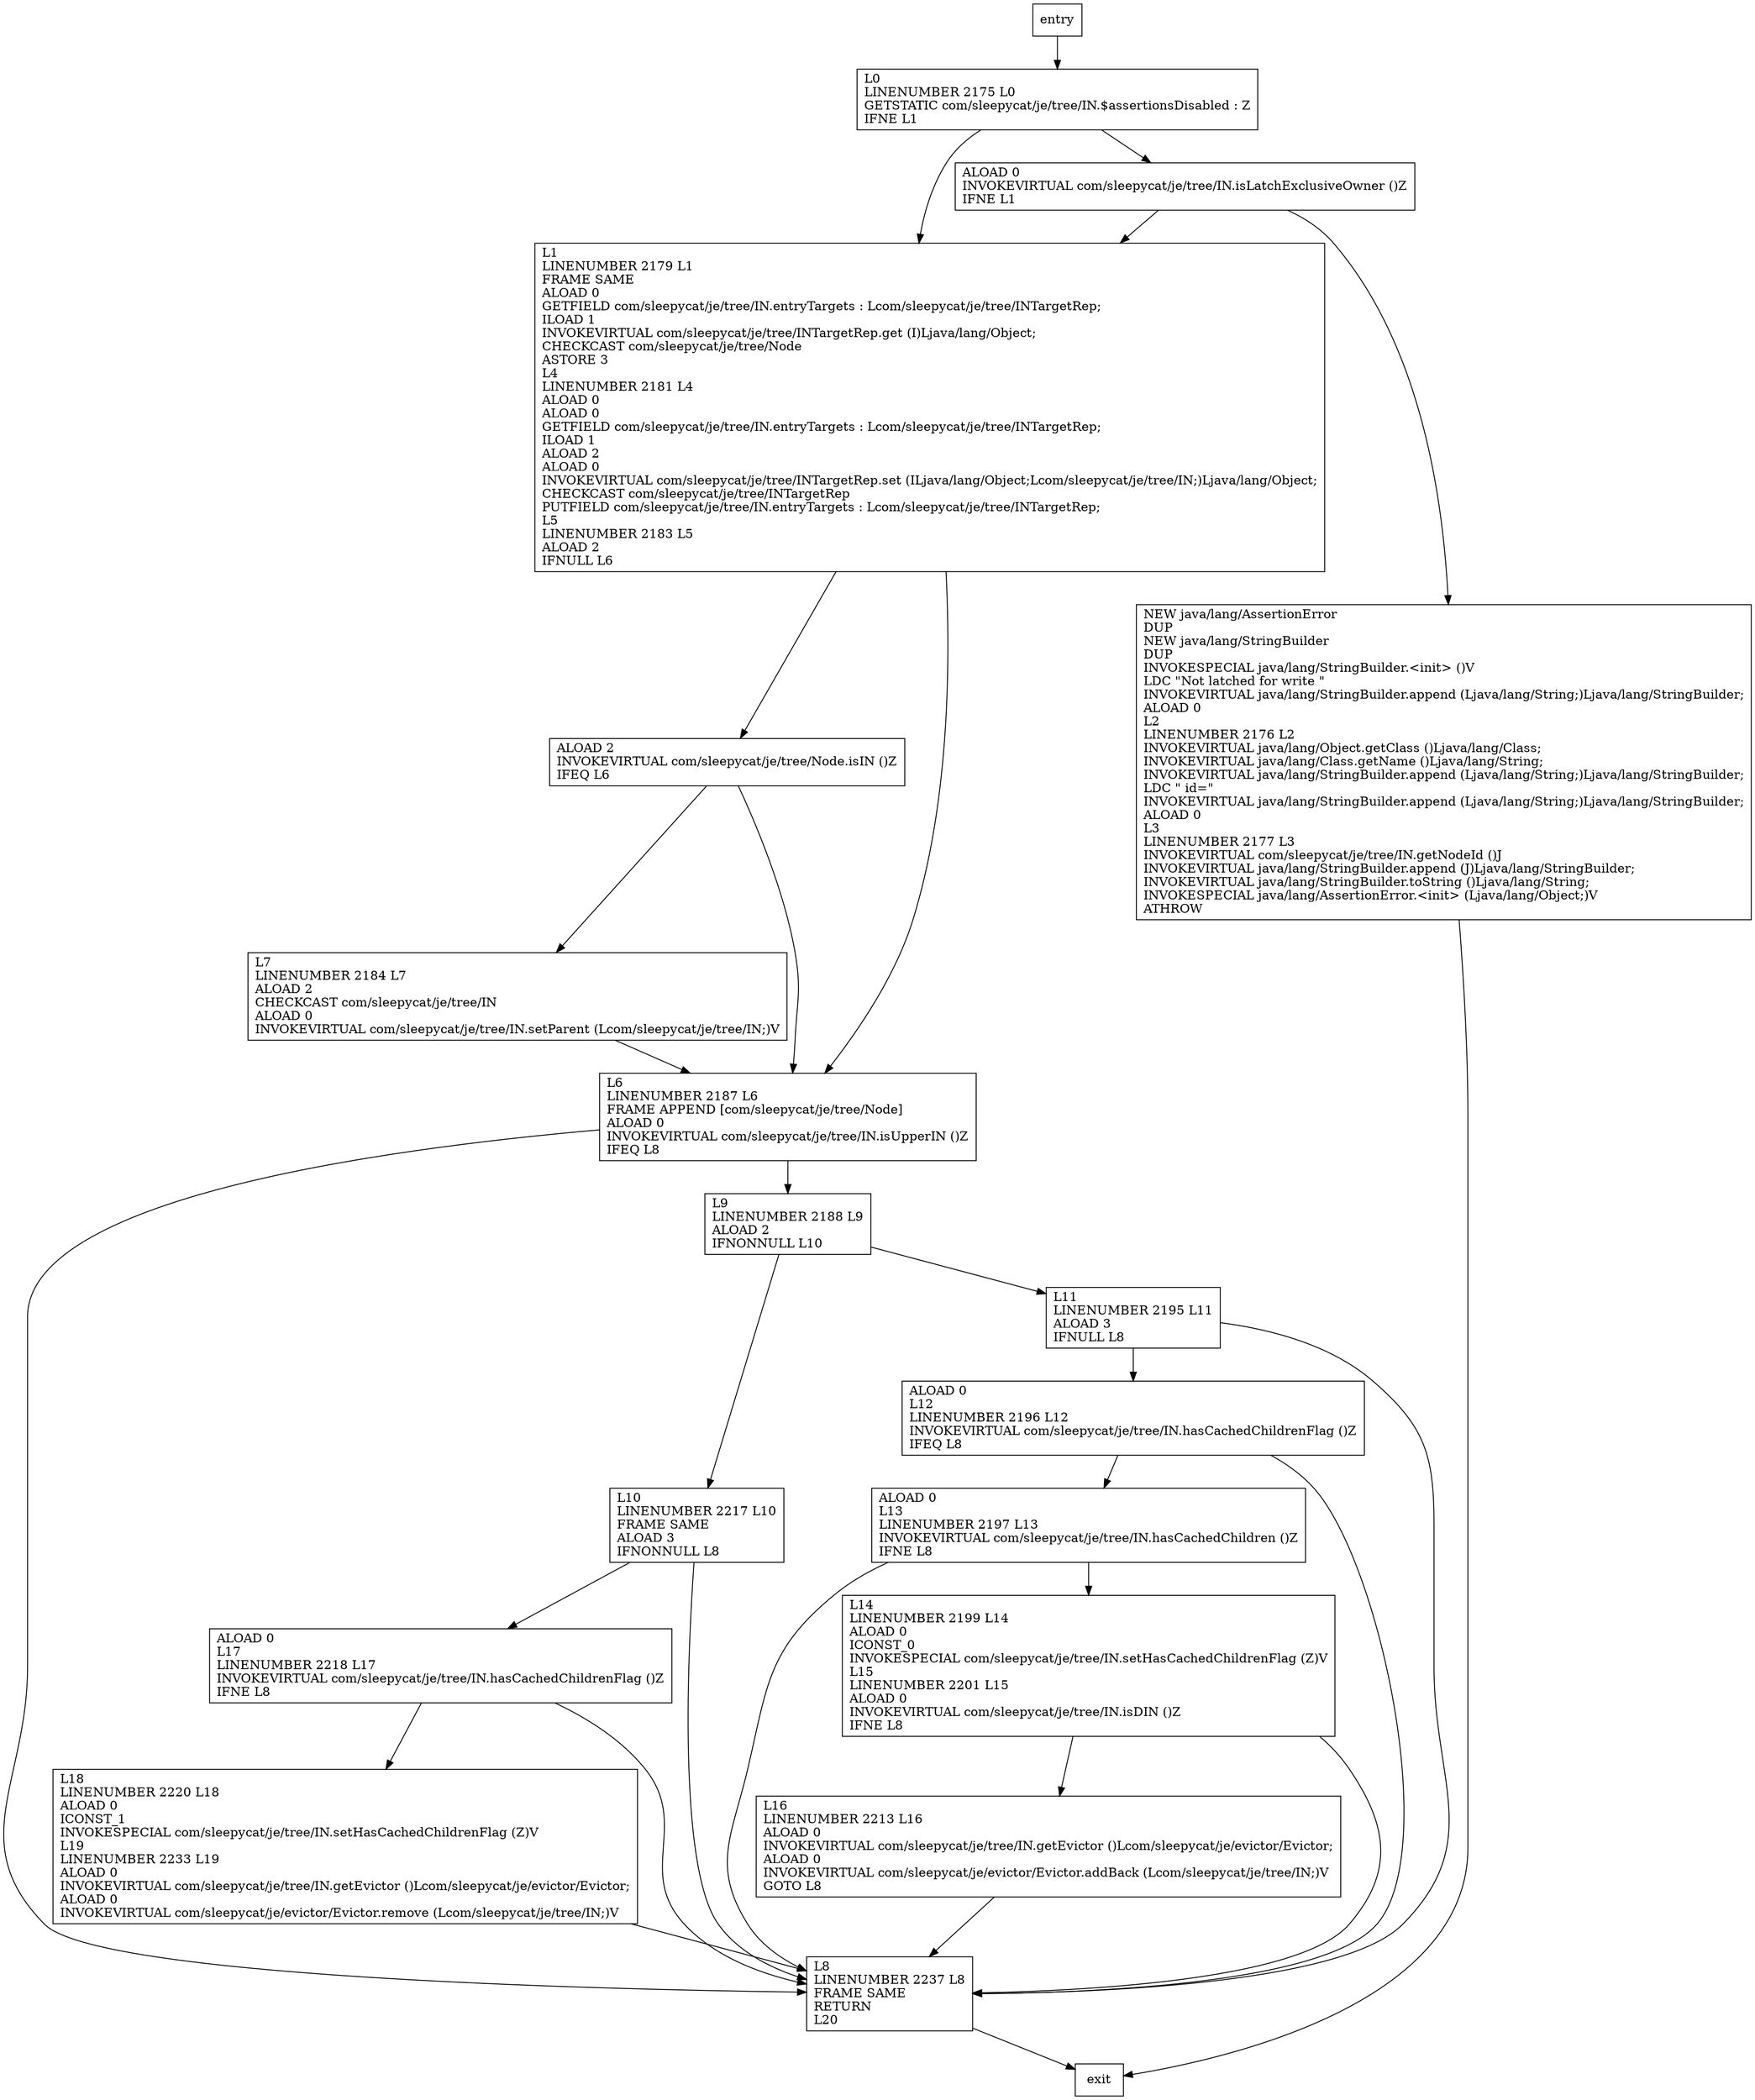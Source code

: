 digraph setTarget {
node [shape=record];
730581210 [label="L0\lLINENUMBER 2175 L0\lGETSTATIC com/sleepycat/je/tree/IN.$assertionsDisabled : Z\lIFNE L1\l"];
937462097 [label="L1\lLINENUMBER 2179 L1\lFRAME SAME\lALOAD 0\lGETFIELD com/sleepycat/je/tree/IN.entryTargets : Lcom/sleepycat/je/tree/INTargetRep;\lILOAD 1\lINVOKEVIRTUAL com/sleepycat/je/tree/INTargetRep.get (I)Ljava/lang/Object;\lCHECKCAST com/sleepycat/je/tree/Node\lASTORE 3\lL4\lLINENUMBER 2181 L4\lALOAD 0\lALOAD 0\lGETFIELD com/sleepycat/je/tree/IN.entryTargets : Lcom/sleepycat/je/tree/INTargetRep;\lILOAD 1\lALOAD 2\lALOAD 0\lINVOKEVIRTUAL com/sleepycat/je/tree/INTargetRep.set (ILjava/lang/Object;Lcom/sleepycat/je/tree/IN;)Ljava/lang/Object;\lCHECKCAST com/sleepycat/je/tree/INTargetRep\lPUTFIELD com/sleepycat/je/tree/IN.entryTargets : Lcom/sleepycat/je/tree/INTargetRep;\lL5\lLINENUMBER 2183 L5\lALOAD 2\lIFNULL L6\l"];
1746635184 [label="ALOAD 0\lL17\lLINENUMBER 2218 L17\lINVOKEVIRTUAL com/sleepycat/je/tree/IN.hasCachedChildrenFlag ()Z\lIFNE L8\l"];
816559962 [label="ALOAD 2\lINVOKEVIRTUAL com/sleepycat/je/tree/Node.isIN ()Z\lIFEQ L6\l"];
1167292970 [label="NEW java/lang/AssertionError\lDUP\lNEW java/lang/StringBuilder\lDUP\lINVOKESPECIAL java/lang/StringBuilder.\<init\> ()V\lLDC \"Not latched for write \"\lINVOKEVIRTUAL java/lang/StringBuilder.append (Ljava/lang/String;)Ljava/lang/StringBuilder;\lALOAD 0\lL2\lLINENUMBER 2176 L2\lINVOKEVIRTUAL java/lang/Object.getClass ()Ljava/lang/Class;\lINVOKEVIRTUAL java/lang/Class.getName ()Ljava/lang/String;\lINVOKEVIRTUAL java/lang/StringBuilder.append (Ljava/lang/String;)Ljava/lang/StringBuilder;\lLDC \" id=\"\lINVOKEVIRTUAL java/lang/StringBuilder.append (Ljava/lang/String;)Ljava/lang/StringBuilder;\lALOAD 0\lL3\lLINENUMBER 2177 L3\lINVOKEVIRTUAL com/sleepycat/je/tree/IN.getNodeId ()J\lINVOKEVIRTUAL java/lang/StringBuilder.append (J)Ljava/lang/StringBuilder;\lINVOKEVIRTUAL java/lang/StringBuilder.toString ()Ljava/lang/String;\lINVOKESPECIAL java/lang/AssertionError.\<init\> (Ljava/lang/Object;)V\lATHROW\l"];
827746984 [label="L10\lLINENUMBER 2217 L10\lFRAME SAME\lALOAD 3\lIFNONNULL L8\l"];
1836367169 [label="L18\lLINENUMBER 2220 L18\lALOAD 0\lICONST_1\lINVOKESPECIAL com/sleepycat/je/tree/IN.setHasCachedChildrenFlag (Z)V\lL19\lLINENUMBER 2233 L19\lALOAD 0\lINVOKEVIRTUAL com/sleepycat/je/tree/IN.getEvictor ()Lcom/sleepycat/je/evictor/Evictor;\lALOAD 0\lINVOKEVIRTUAL com/sleepycat/je/evictor/Evictor.remove (Lcom/sleepycat/je/tree/IN;)V\l"];
2093227463 [label="L7\lLINENUMBER 2184 L7\lALOAD 2\lCHECKCAST com/sleepycat/je/tree/IN\lALOAD 0\lINVOKEVIRTUAL com/sleepycat/je/tree/IN.setParent (Lcom/sleepycat/je/tree/IN;)V\l"];
1405059204 [label="L16\lLINENUMBER 2213 L16\lALOAD 0\lINVOKEVIRTUAL com/sleepycat/je/tree/IN.getEvictor ()Lcom/sleepycat/je/evictor/Evictor;\lALOAD 0\lINVOKEVIRTUAL com/sleepycat/je/evictor/Evictor.addBack (Lcom/sleepycat/je/tree/IN;)V\lGOTO L8\l"];
1068981153 [label="ALOAD 0\lL13\lLINENUMBER 2197 L13\lINVOKEVIRTUAL com/sleepycat/je/tree/IN.hasCachedChildren ()Z\lIFNE L8\l"];
1839233278 [label="L11\lLINENUMBER 2195 L11\lALOAD 3\lIFNULL L8\l"];
2125477668 [label="ALOAD 0\lINVOKEVIRTUAL com/sleepycat/je/tree/IN.isLatchExclusiveOwner ()Z\lIFNE L1\l"];
1354593359 [label="ALOAD 0\lL12\lLINENUMBER 2196 L12\lINVOKEVIRTUAL com/sleepycat/je/tree/IN.hasCachedChildrenFlag ()Z\lIFEQ L8\l"];
584608351 [label="L8\lLINENUMBER 2237 L8\lFRAME SAME\lRETURN\lL20\l"];
1331539836 [label="L6\lLINENUMBER 2187 L6\lFRAME APPEND [com/sleepycat/je/tree/Node]\lALOAD 0\lINVOKEVIRTUAL com/sleepycat/je/tree/IN.isUpperIN ()Z\lIFEQ L8\l"];
1336150073 [label="L9\lLINENUMBER 2188 L9\lALOAD 2\lIFNONNULL L10\l"];
1363059489 [label="L14\lLINENUMBER 2199 L14\lALOAD 0\lICONST_0\lINVOKESPECIAL com/sleepycat/je/tree/IN.setHasCachedChildrenFlag (Z)V\lL15\lLINENUMBER 2201 L15\lALOAD 0\lINVOKEVIRTUAL com/sleepycat/je/tree/IN.isDIN ()Z\lIFNE L8\l"];
entry;
exit;
730581210 -> 937462097
730581210 -> 2125477668
937462097 -> 816559962
937462097 -> 1331539836
1746635184 -> 584608351
1746635184 -> 1836367169
816559962 -> 1331539836
816559962 -> 2093227463
1167292970 -> exit
827746984 -> 1746635184
827746984 -> 584608351
1836367169 -> 584608351
2093227463 -> 1331539836
1405059204 -> 584608351
1068981153 -> 584608351
1068981153 -> 1363059489
entry -> 730581210
1839233278 -> 1354593359
1839233278 -> 584608351
2125477668 -> 937462097
2125477668 -> 1167292970
1354593359 -> 584608351
1354593359 -> 1068981153
584608351 -> exit
1331539836 -> 584608351
1331539836 -> 1336150073
1336150073 -> 1839233278
1336150073 -> 827746984
1363059489 -> 584608351
1363059489 -> 1405059204
}
